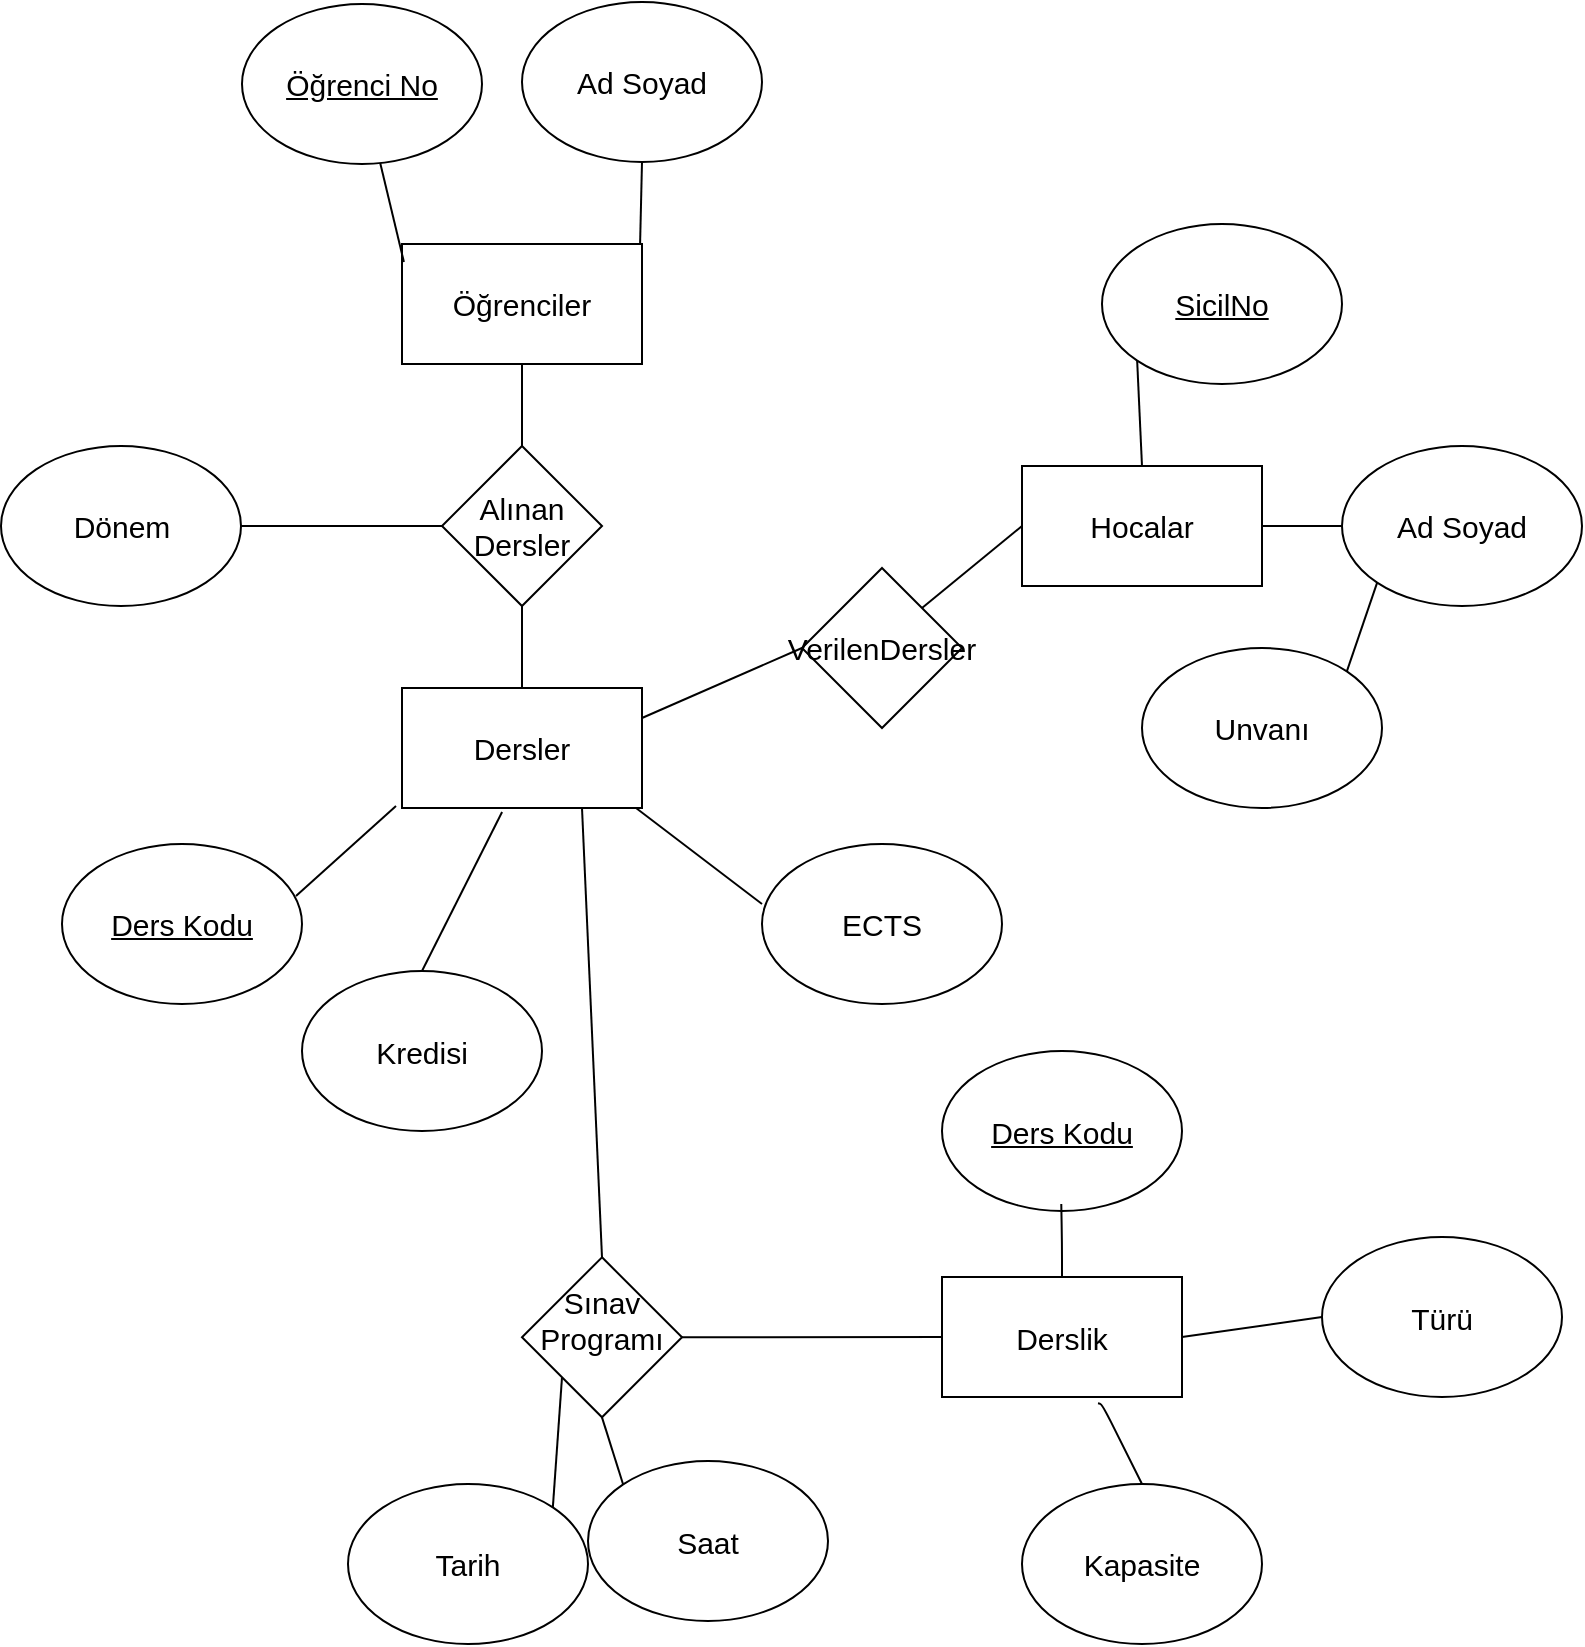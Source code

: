 <mxfile version="10.6.0" type="github"><diagram id="bqHHdXC4D-aOCWRlyszO" name="Page-1"><mxGraphModel dx="1684" dy="577" grid="1" gridSize="10" guides="1" tooltips="1" connect="1" arrows="1" fold="1" page="1" pageScale="1" pageWidth="827" pageHeight="1169" math="0" shadow="0"><root><mxCell id="0"/><mxCell id="1" parent="0"/><mxCell id="8qFBdu95XrPciq8xJJc9-1" value="Öğrenciler" style="rounded=0;whiteSpace=wrap;html=1;fontSize=15;" vertex="1" parent="1"><mxGeometry x="200" y="160" width="120" height="60" as="geometry"/></mxCell><mxCell id="8qFBdu95XrPciq8xJJc9-3" value="Ad Soyad" style="ellipse;whiteSpace=wrap;html=1;fontSize=15;" vertex="1" parent="1"><mxGeometry x="260" y="39" width="120" height="80" as="geometry"/></mxCell><mxCell id="8qFBdu95XrPciq8xJJc9-4" value="&lt;u style=&quot;font-size: 15px;&quot;&gt;Öğrenci No&lt;/u&gt;" style="ellipse;whiteSpace=wrap;html=1;fontSize=15;" vertex="1" parent="1"><mxGeometry x="120" y="40" width="120" height="80" as="geometry"/></mxCell><mxCell id="8qFBdu95XrPciq8xJJc9-7" value="" style="endArrow=none;html=1;exitX=0.008;exitY=0.15;exitDx=0;exitDy=0;exitPerimeter=0;fontSize=15;" edge="1" parent="1" source="8qFBdu95XrPciq8xJJc9-1" target="8qFBdu95XrPciq8xJJc9-4"><mxGeometry width="50" height="50" relative="1" as="geometry"><mxPoint x="30" y="360" as="sourcePoint"/><mxPoint x="80" y="310" as="targetPoint"/></mxGeometry></mxCell><mxCell id="8qFBdu95XrPciq8xJJc9-8" value="" style="endArrow=none;html=1;entryX=0.5;entryY=1;entryDx=0;entryDy=0;exitX=0.992;exitY=0;exitDx=0;exitDy=0;exitPerimeter=0;fontSize=15;" edge="1" parent="1" source="8qFBdu95XrPciq8xJJc9-1" target="8qFBdu95XrPciq8xJJc9-3"><mxGeometry width="50" height="50" relative="1" as="geometry"><mxPoint x="30" y="430" as="sourcePoint"/><mxPoint x="80" y="380" as="targetPoint"/></mxGeometry></mxCell><mxCell id="8qFBdu95XrPciq8xJJc9-9" value="Dersler" style="rounded=0;whiteSpace=wrap;html=1;fontSize=15;" vertex="1" parent="1"><mxGeometry x="200" y="382" width="120" height="60" as="geometry"/></mxCell><mxCell id="8qFBdu95XrPciq8xJJc9-10" value="&lt;u style=&quot;font-size: 15px;&quot;&gt;Ders Kodu&lt;/u&gt;" style="ellipse;whiteSpace=wrap;html=1;fontSize=15;" vertex="1" parent="1"><mxGeometry x="30" y="460" width="120" height="80" as="geometry"/></mxCell><mxCell id="8qFBdu95XrPciq8xJJc9-11" value="Kredisi" style="ellipse;whiteSpace=wrap;html=1;fontSize=15;" vertex="1" parent="1"><mxGeometry x="150" y="523.5" width="120" height="80" as="geometry"/></mxCell><mxCell id="8qFBdu95XrPciq8xJJc9-12" value="ECTS" style="ellipse;whiteSpace=wrap;html=1;fontSize=15;" vertex="1" parent="1"><mxGeometry x="380" y="460" width="120" height="80" as="geometry"/></mxCell><mxCell id="8qFBdu95XrPciq8xJJc9-13" value="" style="endArrow=none;html=1;entryX=-0.025;entryY=0.983;entryDx=0;entryDy=0;entryPerimeter=0;exitX=0.975;exitY=0.325;exitDx=0;exitDy=0;exitPerimeter=0;fontSize=15;" edge="1" parent="1" source="8qFBdu95XrPciq8xJJc9-10" target="8qFBdu95XrPciq8xJJc9-9"><mxGeometry width="50" height="50" relative="1" as="geometry"><mxPoint x="30" y="610" as="sourcePoint"/><mxPoint x="80" y="560" as="targetPoint"/></mxGeometry></mxCell><mxCell id="8qFBdu95XrPciq8xJJc9-14" value="" style="endArrow=none;html=1;entryX=0.417;entryY=1.033;entryDx=0;entryDy=0;entryPerimeter=0;exitX=0.5;exitY=0;exitDx=0;exitDy=0;fontSize=15;" edge="1" parent="1" source="8qFBdu95XrPciq8xJJc9-11" target="8qFBdu95XrPciq8xJJc9-9"><mxGeometry width="50" height="50" relative="1" as="geometry"><mxPoint x="30" y="610" as="sourcePoint"/><mxPoint x="80" y="560" as="targetPoint"/></mxGeometry></mxCell><mxCell id="8qFBdu95XrPciq8xJJc9-15" value="" style="endArrow=none;html=1;entryX=0.975;entryY=1;entryDx=0;entryDy=0;entryPerimeter=0;exitX=0;exitY=0.375;exitDx=0;exitDy=0;exitPerimeter=0;fontSize=15;" edge="1" parent="1" source="8qFBdu95XrPciq8xJJc9-12" target="8qFBdu95XrPciq8xJJc9-9"><mxGeometry width="50" height="50" relative="1" as="geometry"><mxPoint x="380" y="480" as="sourcePoint"/><mxPoint x="80" y="630" as="targetPoint"/></mxGeometry></mxCell><mxCell id="8qFBdu95XrPciq8xJJc9-16" value="Alınan Dersler" style="rhombus;whiteSpace=wrap;html=1;fontSize=15;" vertex="1" parent="1"><mxGeometry x="220" y="261" width="80" height="80" as="geometry"/></mxCell><mxCell id="8qFBdu95XrPciq8xJJc9-17" value="" style="endArrow=none;html=1;entryX=0.5;entryY=1;entryDx=0;entryDy=0;exitX=0.5;exitY=0;exitDx=0;exitDy=0;fontSize=15;" edge="1" parent="1" source="8qFBdu95XrPciq8xJJc9-16" target="8qFBdu95XrPciq8xJJc9-1"><mxGeometry width="50" height="50" relative="1" as="geometry"><mxPoint x="50" y="610" as="sourcePoint"/><mxPoint x="100" y="560" as="targetPoint"/></mxGeometry></mxCell><mxCell id="8qFBdu95XrPciq8xJJc9-18" value="" style="endArrow=none;html=1;entryX=0.5;entryY=1;entryDx=0;entryDy=0;exitX=0.5;exitY=0;exitDx=0;exitDy=0;fontSize=15;" edge="1" parent="1" source="8qFBdu95XrPciq8xJJc9-9" target="8qFBdu95XrPciq8xJJc9-16"><mxGeometry width="50" height="50" relative="1" as="geometry"><mxPoint x="50" y="610" as="sourcePoint"/><mxPoint x="100" y="560" as="targetPoint"/></mxGeometry></mxCell><mxCell id="8qFBdu95XrPciq8xJJc9-19" value="Hocalar" style="rounded=0;whiteSpace=wrap;html=1;fontSize=15;" vertex="1" parent="1"><mxGeometry x="510" y="271" width="120" height="60" as="geometry"/></mxCell><mxCell id="8qFBdu95XrPciq8xJJc9-21" value="Dönem" style="ellipse;whiteSpace=wrap;html=1;fontSize=15;" vertex="1" parent="1"><mxGeometry x="-0.5" y="261" width="120" height="80" as="geometry"/></mxCell><mxCell id="8qFBdu95XrPciq8xJJc9-23" value="" style="endArrow=none;html=1;fontSize=15;entryX=0;entryY=0.5;entryDx=0;entryDy=0;exitX=1;exitY=0.5;exitDx=0;exitDy=0;" edge="1" parent="1" source="8qFBdu95XrPciq8xJJc9-21" target="8qFBdu95XrPciq8xJJc9-16"><mxGeometry width="50" height="50" relative="1" as="geometry"><mxPoint x="10" y="610" as="sourcePoint"/><mxPoint x="60" y="560" as="targetPoint"/></mxGeometry></mxCell><mxCell id="8qFBdu95XrPciq8xJJc9-24" value="Unvanı" style="ellipse;whiteSpace=wrap;html=1;fontSize=15;" vertex="1" parent="1"><mxGeometry x="570" y="362" width="120" height="80" as="geometry"/></mxCell><mxCell id="8qFBdu95XrPciq8xJJc9-25" value="&lt;u style=&quot;font-size: 15px&quot;&gt;SicilNo&lt;/u&gt;" style="ellipse;whiteSpace=wrap;html=1;fontSize=15;" vertex="1" parent="1"><mxGeometry x="550" y="150" width="120" height="80" as="geometry"/></mxCell><mxCell id="8qFBdu95XrPciq8xJJc9-26" value="Ad Soyad" style="ellipse;whiteSpace=wrap;html=1;fontSize=15;" vertex="1" parent="1"><mxGeometry x="670" y="261" width="120" height="80" as="geometry"/></mxCell><mxCell id="8qFBdu95XrPciq8xJJc9-27" value="VerilenDersler" style="rhombus;whiteSpace=wrap;html=1;fontSize=15;" vertex="1" parent="1"><mxGeometry x="400" y="322" width="80" height="80" as="geometry"/></mxCell><mxCell id="8qFBdu95XrPciq8xJJc9-28" value="" style="endArrow=none;html=1;fontSize=15;entryX=0;entryY=0.5;entryDx=0;entryDy=0;exitX=1;exitY=0;exitDx=0;exitDy=0;" edge="1" parent="1" source="8qFBdu95XrPciq8xJJc9-27" target="8qFBdu95XrPciq8xJJc9-19"><mxGeometry width="50" height="50" relative="1" as="geometry"><mxPoint x="10" y="610" as="sourcePoint"/><mxPoint x="60" y="560" as="targetPoint"/></mxGeometry></mxCell><mxCell id="8qFBdu95XrPciq8xJJc9-29" value="" style="endArrow=none;html=1;fontSize=15;entryX=0;entryY=0.5;entryDx=0;entryDy=0;exitX=1;exitY=0.25;exitDx=0;exitDy=0;" edge="1" parent="1" source="8qFBdu95XrPciq8xJJc9-9" target="8qFBdu95XrPciq8xJJc9-27"><mxGeometry width="50" height="50" relative="1" as="geometry"><mxPoint x="20.0" y="620" as="sourcePoint"/><mxPoint x="70.0" y="570" as="targetPoint"/></mxGeometry></mxCell><mxCell id="8qFBdu95XrPciq8xJJc9-30" value="" style="endArrow=none;html=1;fontSize=15;entryX=0;entryY=1;entryDx=0;entryDy=0;exitX=0.5;exitY=0;exitDx=0;exitDy=0;" edge="1" parent="1" source="8qFBdu95XrPciq8xJJc9-19" target="8qFBdu95XrPciq8xJJc9-25"><mxGeometry width="50" height="50" relative="1" as="geometry"><mxPoint x="30.0" y="630" as="sourcePoint"/><mxPoint x="80.0" y="580" as="targetPoint"/></mxGeometry></mxCell><mxCell id="8qFBdu95XrPciq8xJJc9-31" value="" style="endArrow=none;html=1;fontSize=15;entryX=0;entryY=1;entryDx=0;entryDy=0;exitX=1;exitY=0;exitDx=0;exitDy=0;" edge="1" parent="1" source="8qFBdu95XrPciq8xJJc9-24" target="8qFBdu95XrPciq8xJJc9-26"><mxGeometry width="50" height="50" relative="1" as="geometry"><mxPoint x="40.0" y="640" as="sourcePoint"/><mxPoint x="90.0" y="590" as="targetPoint"/></mxGeometry></mxCell><mxCell id="8qFBdu95XrPciq8xJJc9-32" value="" style="endArrow=none;html=1;fontSize=15;entryX=0;entryY=0.5;entryDx=0;entryDy=0;exitX=1;exitY=0.5;exitDx=0;exitDy=0;" edge="1" parent="1" source="8qFBdu95XrPciq8xJJc9-19" target="8qFBdu95XrPciq8xJJc9-26"><mxGeometry width="50" height="50" relative="1" as="geometry"><mxPoint x="50.0" y="650" as="sourcePoint"/><mxPoint x="100.0" y="600" as="targetPoint"/></mxGeometry></mxCell><mxCell id="8qFBdu95XrPciq8xJJc9-34" value="Sınav&lt;br&gt;Programı&lt;br&gt;&lt;br&gt;" style="rhombus;whiteSpace=wrap;html=1;fontSize=15;" vertex="1" parent="1"><mxGeometry x="260" y="666.667" width="80" height="80" as="geometry"/></mxCell><mxCell id="8qFBdu95XrPciq8xJJc9-35" value="Tarih" style="ellipse;whiteSpace=wrap;html=1;fontSize=15;" vertex="1" parent="1"><mxGeometry x="173" y="780" width="120" height="80" as="geometry"/></mxCell><mxCell id="8qFBdu95XrPciq8xJJc9-36" value="Saat" style="ellipse;whiteSpace=wrap;html=1;fontSize=15;" vertex="1" parent="1"><mxGeometry x="293" y="768.5" width="120" height="80" as="geometry"/></mxCell><mxCell id="8qFBdu95XrPciq8xJJc9-37" value="Kapasite" style="ellipse;whiteSpace=wrap;html=1;fontSize=15;" vertex="1" parent="1"><mxGeometry x="510" y="780" width="120" height="80" as="geometry"/></mxCell><mxCell id="8qFBdu95XrPciq8xJJc9-38" value="" style="endArrow=none;html=1;fontSize=15;entryX=0;entryY=1;entryDx=0;entryDy=0;exitX=1;exitY=0;exitDx=0;exitDy=0;" edge="1" parent="1" source="8qFBdu95XrPciq8xJJc9-35" target="8qFBdu95XrPciq8xJJc9-34"><mxGeometry width="50" height="50" relative="1" as="geometry"><mxPoint x="10" y="920" as="sourcePoint"/><mxPoint x="60" y="870" as="targetPoint"/></mxGeometry></mxCell><mxCell id="8qFBdu95XrPciq8xJJc9-39" value="" style="endArrow=none;html=1;fontSize=15;entryX=0.5;entryY=1;entryDx=0;entryDy=0;exitX=0;exitY=0;exitDx=0;exitDy=0;" edge="1" parent="1" source="8qFBdu95XrPciq8xJJc9-36" target="8qFBdu95XrPciq8xJJc9-34"><mxGeometry width="50" height="50" relative="1" as="geometry"><mxPoint x="10" y="990" as="sourcePoint"/><mxPoint x="60" y="940" as="targetPoint"/></mxGeometry></mxCell><mxCell id="8qFBdu95XrPciq8xJJc9-40" value="Derslik" style="rounded=0;whiteSpace=wrap;html=1;fontSize=15;" vertex="1" parent="1"><mxGeometry x="470" y="676.5" width="120" height="60" as="geometry"/></mxCell><mxCell id="8qFBdu95XrPciq8xJJc9-41" value="&lt;u style=&quot;font-size: 15px;&quot;&gt;Ders Kodu&lt;/u&gt;" style="ellipse;whiteSpace=wrap;html=1;fontSize=15;" vertex="1" parent="1"><mxGeometry x="470" y="563.5" width="120" height="80" as="geometry"/></mxCell><mxCell id="8qFBdu95XrPciq8xJJc9-43" value="Türü" style="ellipse;whiteSpace=wrap;html=1;fontSize=15;" vertex="1" parent="1"><mxGeometry x="660" y="656.5" width="120" height="80" as="geometry"/></mxCell><mxCell id="8qFBdu95XrPciq8xJJc9-44" value="" style="endArrow=none;html=1;entryX=0.5;entryY=0;entryDx=0;entryDy=0;fontSize=15;exitX=0.497;exitY=0.956;exitDx=0;exitDy=0;exitPerimeter=0;" edge="1" parent="1" source="8qFBdu95XrPciq8xJJc9-41" target="8qFBdu95XrPciq8xJJc9-40"><mxGeometry width="50" height="50" relative="1" as="geometry"><mxPoint x="530" y="650" as="sourcePoint"/><mxPoint x="326.333" y="451.333" as="targetPoint"/><Array as="points"><mxPoint x="530" y="660"/></Array></mxGeometry></mxCell><mxCell id="8qFBdu95XrPciq8xJJc9-45" value="" style="endArrow=none;html=1;entryX=0.65;entryY=1.053;entryDx=0;entryDy=0;entryPerimeter=0;exitX=0.5;exitY=0;exitDx=0;exitDy=0;fontSize=15;" edge="1" parent="1" source="8qFBdu95XrPciq8xJJc9-37" target="8qFBdu95XrPciq8xJJc9-40"><mxGeometry width="50" height="50" relative="1" as="geometry"><mxPoint x="380.167" y="548.167" as="sourcePoint"/><mxPoint x="316.833" y="499.833" as="targetPoint"/><Array as="points"><mxPoint x="550" y="740"/></Array></mxGeometry></mxCell><mxCell id="8qFBdu95XrPciq8xJJc9-46" value="" style="endArrow=none;html=1;entryX=0;entryY=0.5;entryDx=0;entryDy=0;exitX=1;exitY=0.5;exitDx=0;exitDy=0;fontSize=15;" edge="1" parent="1" source="8qFBdu95XrPciq8xJJc9-40" target="8qFBdu95XrPciq8xJJc9-43"><mxGeometry width="50" height="50" relative="1" as="geometry"><mxPoint x="409.667" y="519.667" as="sourcePoint"/><mxPoint x="346.333" y="471.333" as="targetPoint"/><Array as="points"/></mxGeometry></mxCell><mxCell id="8qFBdu95XrPciq8xJJc9-47" value="" style="endArrow=none;html=1;entryX=0.75;entryY=1;entryDx=0;entryDy=0;exitX=0.5;exitY=0;exitDx=0;exitDy=0;fontSize=15;" edge="1" parent="1" source="8qFBdu95XrPciq8xJJc9-34" target="8qFBdu95XrPciq8xJJc9-9"><mxGeometry width="50" height="50" relative="1" as="geometry"><mxPoint x="419.667" y="529.667" as="sourcePoint"/><mxPoint x="356.333" y="481.333" as="targetPoint"/></mxGeometry></mxCell><mxCell id="8qFBdu95XrPciq8xJJc9-48" value="" style="endArrow=none;html=1;entryX=1;entryY=0.5;entryDx=0;entryDy=0;exitX=0;exitY=0.5;exitDx=0;exitDy=0;fontSize=15;" edge="1" parent="1" source="8qFBdu95XrPciq8xJJc9-40" target="8qFBdu95XrPciq8xJJc9-34"><mxGeometry width="50" height="50" relative="1" as="geometry"><mxPoint x="429.667" y="539.667" as="sourcePoint"/><mxPoint x="366.333" y="491.333" as="targetPoint"/></mxGeometry></mxCell></root></mxGraphModel></diagram></mxfile>